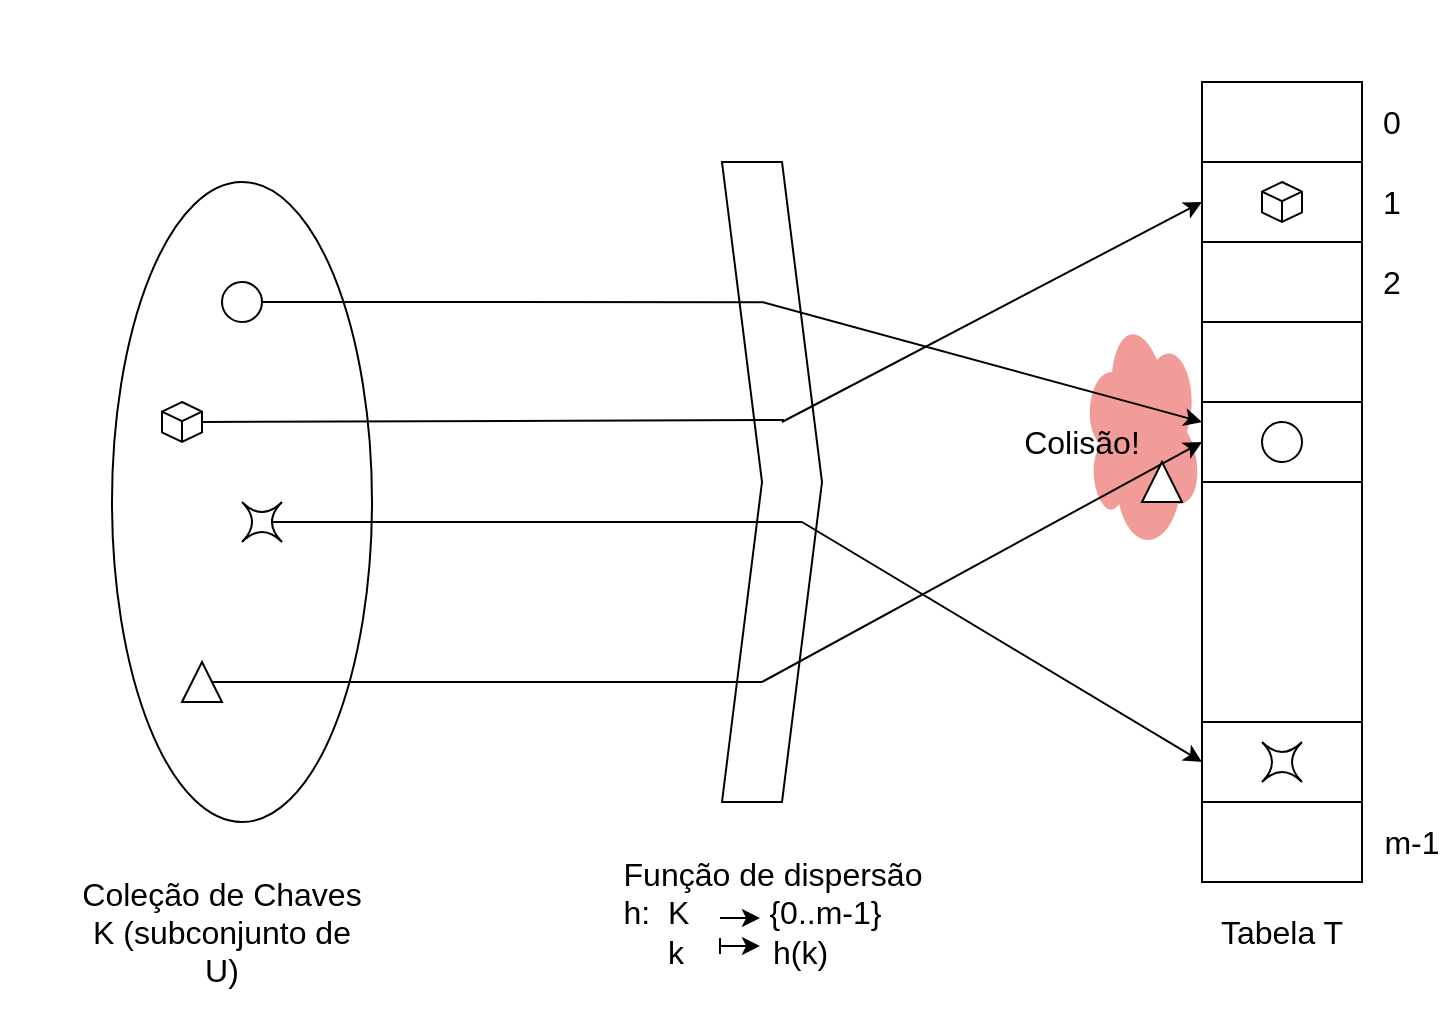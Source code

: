 <mxfile version="27.0.9">
  <diagram name="Page-1" id="SJTKgVkfI5fgC8WmvBLQ">
    <mxGraphModel dx="1155" dy="733" grid="1" gridSize="10" guides="1" tooltips="1" connect="1" arrows="1" fold="1" page="1" pageScale="1" pageWidth="850" pageHeight="1100" math="0" shadow="0">
      <root>
        <mxCell id="0" />
        <mxCell id="1" parent="0" />
        <mxCell id="f60WOT8iEacll-uPLcOV-55" value="" style="ellipse;shape=cloud;whiteSpace=wrap;html=1;strokeColor=none;fillColor=#F19C99;fontColor=#ffffff;" vertex="1" parent="1">
          <mxGeometry x="540" y="155" width="60" height="120" as="geometry" />
        </mxCell>
        <mxCell id="f60WOT8iEacll-uPLcOV-1" value="" style="rounded=0;whiteSpace=wrap;html=1;" vertex="1" parent="1">
          <mxGeometry x="600" y="40" width="80" height="40" as="geometry" />
        </mxCell>
        <mxCell id="f60WOT8iEacll-uPLcOV-2" value="" style="rounded=0;whiteSpace=wrap;html=1;" vertex="1" parent="1">
          <mxGeometry x="600" y="80" width="80" height="40" as="geometry" />
        </mxCell>
        <mxCell id="f60WOT8iEacll-uPLcOV-3" value="" style="rounded=0;whiteSpace=wrap;html=1;" vertex="1" parent="1">
          <mxGeometry x="600" y="120" width="80" height="40" as="geometry" />
        </mxCell>
        <mxCell id="f60WOT8iEacll-uPLcOV-4" value="" style="rounded=0;whiteSpace=wrap;html=1;" vertex="1" parent="1">
          <mxGeometry x="600" y="160" width="80" height="40" as="geometry" />
        </mxCell>
        <mxCell id="f60WOT8iEacll-uPLcOV-5" value="" style="rounded=0;whiteSpace=wrap;html=1;" vertex="1" parent="1">
          <mxGeometry x="600" y="200" width="80" height="40" as="geometry" />
        </mxCell>
        <mxCell id="f60WOT8iEacll-uPLcOV-6" value="" style="rounded=0;whiteSpace=wrap;html=1;" vertex="1" parent="1">
          <mxGeometry x="600" y="240" width="80" height="120" as="geometry" />
        </mxCell>
        <mxCell id="f60WOT8iEacll-uPLcOV-7" value="" style="rounded=0;whiteSpace=wrap;html=1;" vertex="1" parent="1">
          <mxGeometry x="600" y="360" width="80" height="40" as="geometry" />
        </mxCell>
        <mxCell id="f60WOT8iEacll-uPLcOV-8" value="" style="rounded=0;whiteSpace=wrap;html=1;" vertex="1" parent="1">
          <mxGeometry x="600" y="400" width="80" height="40" as="geometry" />
        </mxCell>
        <mxCell id="f60WOT8iEacll-uPLcOV-9" value="" style="ellipse;whiteSpace=wrap;html=1;" vertex="1" parent="1">
          <mxGeometry x="55" y="90" width="130" height="320" as="geometry" />
        </mxCell>
        <mxCell id="f60WOT8iEacll-uPLcOV-11" value="" style="shape=step;perimeter=stepPerimeter;whiteSpace=wrap;html=1;fixedSize=1;" vertex="1" parent="1">
          <mxGeometry x="360" y="80" width="50" height="320" as="geometry" />
        </mxCell>
        <mxCell id="f60WOT8iEacll-uPLcOV-16" value="" style="ellipse;whiteSpace=wrap;html=1;aspect=fixed;" vertex="1" parent="1">
          <mxGeometry x="NaN" y="NaN" width="NaN" height="10" as="geometry" />
        </mxCell>
        <mxCell id="f60WOT8iEacll-uPLcOV-17" value="" style="ellipse;whiteSpace=wrap;html=1;" vertex="1" parent="1">
          <mxGeometry x="110" y="140" width="20" height="20" as="geometry" />
        </mxCell>
        <mxCell id="f60WOT8iEacll-uPLcOV-19" value="" style="html=1;whiteSpace=wrap;shape=isoCube2;backgroundOutline=1;isoAngle=15;" vertex="1" parent="1">
          <mxGeometry x="80" y="200" width="20" height="20" as="geometry" />
        </mxCell>
        <mxCell id="f60WOT8iEacll-uPLcOV-20" value="" style="shape=switch;whiteSpace=wrap;html=1;" vertex="1" parent="1">
          <mxGeometry x="120" y="250" width="20" height="20" as="geometry" />
        </mxCell>
        <mxCell id="f60WOT8iEacll-uPLcOV-21" value="" style="triangle;whiteSpace=wrap;html=1;rotation=-90;" vertex="1" parent="1">
          <mxGeometry x="90" y="330" width="20" height="20" as="geometry" />
        </mxCell>
        <mxCell id="f60WOT8iEacll-uPLcOV-24" value="" style="endArrow=none;html=1;rounded=0;exitX=1;exitY=0.5;exitDx=0;exitDy=0;entryX=0.4;entryY=0.219;entryDx=0;entryDy=0;entryPerimeter=0;" edge="1" parent="1" source="f60WOT8iEacll-uPLcOV-17" target="f60WOT8iEacll-uPLcOV-11">
          <mxGeometry width="50" height="50" relative="1" as="geometry">
            <mxPoint x="400" y="270" as="sourcePoint" />
            <mxPoint x="450" y="220" as="targetPoint" />
          </mxGeometry>
        </mxCell>
        <mxCell id="f60WOT8iEacll-uPLcOV-25" value="" style="endArrow=classic;html=1;rounded=0;entryX=0;entryY=0.25;entryDx=0;entryDy=0;" edge="1" parent="1" target="f60WOT8iEacll-uPLcOV-5">
          <mxGeometry width="50" height="50" relative="1" as="geometry">
            <mxPoint x="380" y="150" as="sourcePoint" />
            <mxPoint x="450" y="220" as="targetPoint" />
          </mxGeometry>
        </mxCell>
        <mxCell id="f60WOT8iEacll-uPLcOV-26" value="" style="endArrow=none;html=1;rounded=0;exitX=1;exitY=0.5;exitDx=0;exitDy=0;exitPerimeter=0;" edge="1" parent="1" source="f60WOT8iEacll-uPLcOV-19">
          <mxGeometry width="50" height="50" relative="1" as="geometry">
            <mxPoint x="400" y="270" as="sourcePoint" />
            <mxPoint x="391" y="209" as="targetPoint" />
          </mxGeometry>
        </mxCell>
        <mxCell id="f60WOT8iEacll-uPLcOV-31" value="" style="endArrow=classic;html=1;rounded=0;entryX=0;entryY=0.5;entryDx=0;entryDy=0;" edge="1" parent="1" target="f60WOT8iEacll-uPLcOV-2">
          <mxGeometry width="50" height="50" relative="1" as="geometry">
            <mxPoint x="390" y="210" as="sourcePoint" />
            <mxPoint x="450" y="220" as="targetPoint" />
          </mxGeometry>
        </mxCell>
        <mxCell id="f60WOT8iEacll-uPLcOV-32" value="" style="endArrow=none;html=1;rounded=0;exitX=0.75;exitY=0.5;exitDx=0;exitDy=0;exitPerimeter=0;" edge="1" parent="1" source="f60WOT8iEacll-uPLcOV-20">
          <mxGeometry width="50" height="50" relative="1" as="geometry">
            <mxPoint x="400" y="270" as="sourcePoint" />
            <mxPoint x="400" y="260" as="targetPoint" />
          </mxGeometry>
        </mxCell>
        <mxCell id="f60WOT8iEacll-uPLcOV-33" value="" style="endArrow=classic;html=1;rounded=0;entryX=0;entryY=0.5;entryDx=0;entryDy=0;" edge="1" parent="1" target="f60WOT8iEacll-uPLcOV-7">
          <mxGeometry width="50" height="50" relative="1" as="geometry">
            <mxPoint x="400" y="260" as="sourcePoint" />
            <mxPoint x="450" y="220" as="targetPoint" />
          </mxGeometry>
        </mxCell>
        <mxCell id="f60WOT8iEacll-uPLcOV-34" value="" style="endArrow=none;html=1;rounded=0;exitX=0.5;exitY=1;exitDx=0;exitDy=0;" edge="1" parent="1" source="f60WOT8iEacll-uPLcOV-21">
          <mxGeometry width="50" height="50" relative="1" as="geometry">
            <mxPoint x="400" y="270" as="sourcePoint" />
            <mxPoint x="380" y="340" as="targetPoint" />
          </mxGeometry>
        </mxCell>
        <mxCell id="f60WOT8iEacll-uPLcOV-35" value="" style="endArrow=classic;html=1;rounded=0;entryX=0;entryY=0.5;entryDx=0;entryDy=0;" edge="1" parent="1" target="f60WOT8iEacll-uPLcOV-5">
          <mxGeometry width="50" height="50" relative="1" as="geometry">
            <mxPoint x="380" y="340" as="sourcePoint" />
            <mxPoint x="450" y="220" as="targetPoint" />
          </mxGeometry>
        </mxCell>
        <mxCell id="f60WOT8iEacll-uPLcOV-37" value="0" style="text;html=1;align=center;verticalAlign=middle;whiteSpace=wrap;rounded=0;fontSize=16;" vertex="1" parent="1">
          <mxGeometry x="680" y="45" width="30" height="30" as="geometry" />
        </mxCell>
        <mxCell id="f60WOT8iEacll-uPLcOV-38" value="1" style="text;html=1;align=center;verticalAlign=middle;whiteSpace=wrap;rounded=0;fontSize=16;" vertex="1" parent="1">
          <mxGeometry x="680" y="85" width="30" height="30" as="geometry" />
        </mxCell>
        <mxCell id="f60WOT8iEacll-uPLcOV-39" value="2" style="text;html=1;align=center;verticalAlign=middle;whiteSpace=wrap;rounded=0;fontSize=16;" vertex="1" parent="1">
          <mxGeometry x="680" y="125" width="30" height="30" as="geometry" />
        </mxCell>
        <mxCell id="f60WOT8iEacll-uPLcOV-40" value="m-1" style="text;html=1;align=center;verticalAlign=middle;whiteSpace=wrap;rounded=0;fontSize=16;" vertex="1" parent="1">
          <mxGeometry x="690" y="405" width="30" height="30" as="geometry" />
        </mxCell>
        <mxCell id="f60WOT8iEacll-uPLcOV-41" value="Tabela T" style="text;html=1;align=center;verticalAlign=middle;whiteSpace=wrap;rounded=0;fontSize=16;" vertex="1" parent="1">
          <mxGeometry x="600" y="450" width="80" height="30" as="geometry" />
        </mxCell>
        <mxCell id="f60WOT8iEacll-uPLcOV-42" value="&lt;div style=&quot;text-align: left;&quot;&gt;&lt;span style=&quot;background-color: transparent; color: light-dark(rgb(0, 0, 0), rgb(255, 255, 255));&quot;&gt;Função de dispersão&lt;/span&gt;&lt;/div&gt;&lt;div style=&quot;text-align: left;&quot;&gt;&lt;span style=&quot;background-color: transparent; color: light-dark(rgb(0, 0, 0), rgb(255, 255, 255));&quot;&gt;h:&amp;nbsp; K&amp;nbsp; &amp;nbsp; &amp;nbsp; &amp;nbsp; &amp;nbsp;{0..m-1}&lt;/span&gt;&lt;/div&gt;&lt;div style=&quot;text-align: left;&quot;&gt;&lt;span style=&quot;background-color: transparent; color: light-dark(rgb(0, 0, 0), rgb(255, 255, 255));&quot;&gt;&amp;nbsp; &amp;nbsp; &amp;nbsp;k&amp;nbsp; &amp;nbsp; &amp;nbsp; &amp;nbsp; &amp;nbsp; h(k)&lt;/span&gt;&lt;/div&gt;&lt;div style=&quot;text-align: left;&quot;&gt;&lt;br&gt;&lt;/div&gt;" style="text;html=1;align=center;verticalAlign=middle;whiteSpace=wrap;rounded=0;fontSize=16;" vertex="1" parent="1">
          <mxGeometry x="292.5" y="450" width="185" height="30" as="geometry" />
        </mxCell>
        <mxCell id="f60WOT8iEacll-uPLcOV-43" value="Coleção de Chaves&lt;div&gt;K (subconjunto de U)&lt;/div&gt;" style="text;html=1;align=center;verticalAlign=middle;whiteSpace=wrap;rounded=0;fontSize=16;" vertex="1" parent="1">
          <mxGeometry x="35" y="450" width="150" height="30" as="geometry" />
        </mxCell>
        <mxCell id="f60WOT8iEacll-uPLcOV-44" value="Colisão!" style="text;html=1;align=center;verticalAlign=middle;whiteSpace=wrap;rounded=0;fontSize=16;" vertex="1" parent="1">
          <mxGeometry x="510" y="205" width="60" height="30" as="geometry" />
        </mxCell>
        <mxCell id="f60WOT8iEacll-uPLcOV-45" value="" style="ellipse;whiteSpace=wrap;html=1;" vertex="1" parent="1">
          <mxGeometry x="630" y="210" width="20" height="20" as="geometry" />
        </mxCell>
        <mxCell id="f60WOT8iEacll-uPLcOV-46" value="" style="html=1;whiteSpace=wrap;shape=isoCube2;backgroundOutline=1;isoAngle=15;" vertex="1" parent="1">
          <mxGeometry x="630" y="90" width="20" height="20" as="geometry" />
        </mxCell>
        <mxCell id="f60WOT8iEacll-uPLcOV-47" value="" style="shape=switch;whiteSpace=wrap;html=1;" vertex="1" parent="1">
          <mxGeometry x="630" y="370" width="20" height="20" as="geometry" />
        </mxCell>
        <mxCell id="f60WOT8iEacll-uPLcOV-48" value="" style="triangle;whiteSpace=wrap;html=1;rotation=-90;" vertex="1" parent="1">
          <mxGeometry x="570" y="230" width="20" height="20" as="geometry" />
        </mxCell>
        <mxCell id="f60WOT8iEacll-uPLcOV-52" value="" style="endArrow=classic;html=1;rounded=0;fontSize=16;" edge="1" parent="1">
          <mxGeometry width="50" height="50" relative="1" as="geometry">
            <mxPoint x="359" y="458" as="sourcePoint" />
            <mxPoint x="379" y="458" as="targetPoint" />
          </mxGeometry>
        </mxCell>
        <mxCell id="f60WOT8iEacll-uPLcOV-53" value="" style="endArrow=classic;html=1;rounded=0;startArrow=baseDash;startFill=0;fontSize=16;" edge="1" parent="1">
          <mxGeometry width="50" height="50" relative="1" as="geometry">
            <mxPoint x="359" y="472" as="sourcePoint" />
            <mxPoint x="379" y="472" as="targetPoint" />
          </mxGeometry>
        </mxCell>
      </root>
    </mxGraphModel>
  </diagram>
</mxfile>

